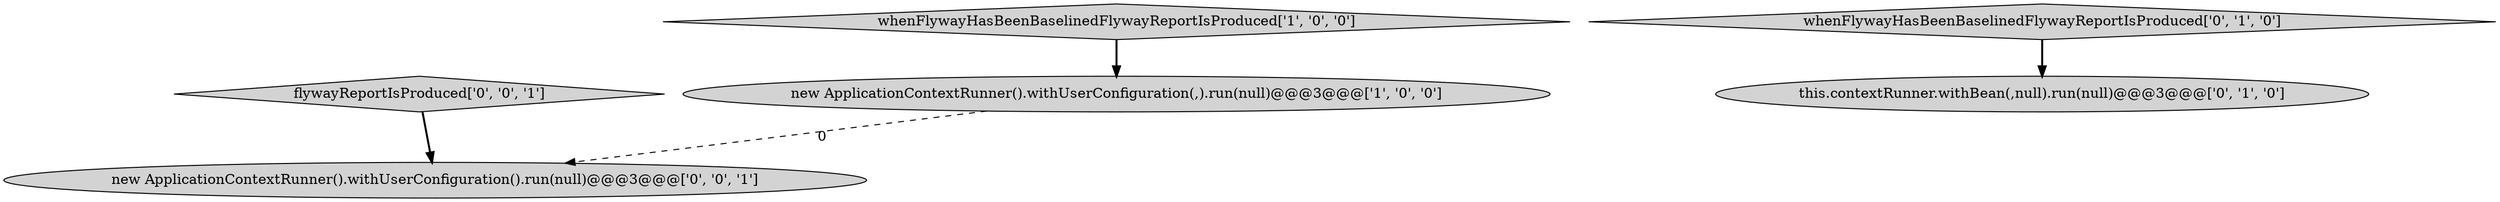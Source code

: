 digraph {
1 [style = filled, label = "new ApplicationContextRunner().withUserConfiguration(,).run(null)@@@3@@@['1', '0', '0']", fillcolor = lightgray, shape = ellipse image = "AAA0AAABBB1BBB"];
0 [style = filled, label = "whenFlywayHasBeenBaselinedFlywayReportIsProduced['1', '0', '0']", fillcolor = lightgray, shape = diamond image = "AAA0AAABBB1BBB"];
2 [style = filled, label = "this.contextRunner.withBean(,null).run(null)@@@3@@@['0', '1', '0']", fillcolor = lightgray, shape = ellipse image = "AAA0AAABBB2BBB"];
5 [style = filled, label = "new ApplicationContextRunner().withUserConfiguration().run(null)@@@3@@@['0', '0', '1']", fillcolor = lightgray, shape = ellipse image = "AAA0AAABBB3BBB"];
4 [style = filled, label = "flywayReportIsProduced['0', '0', '1']", fillcolor = lightgray, shape = diamond image = "AAA0AAABBB3BBB"];
3 [style = filled, label = "whenFlywayHasBeenBaselinedFlywayReportIsProduced['0', '1', '0']", fillcolor = lightgray, shape = diamond image = "AAA0AAABBB2BBB"];
4->5 [style = bold, label=""];
1->5 [style = dashed, label="0"];
3->2 [style = bold, label=""];
0->1 [style = bold, label=""];
}
